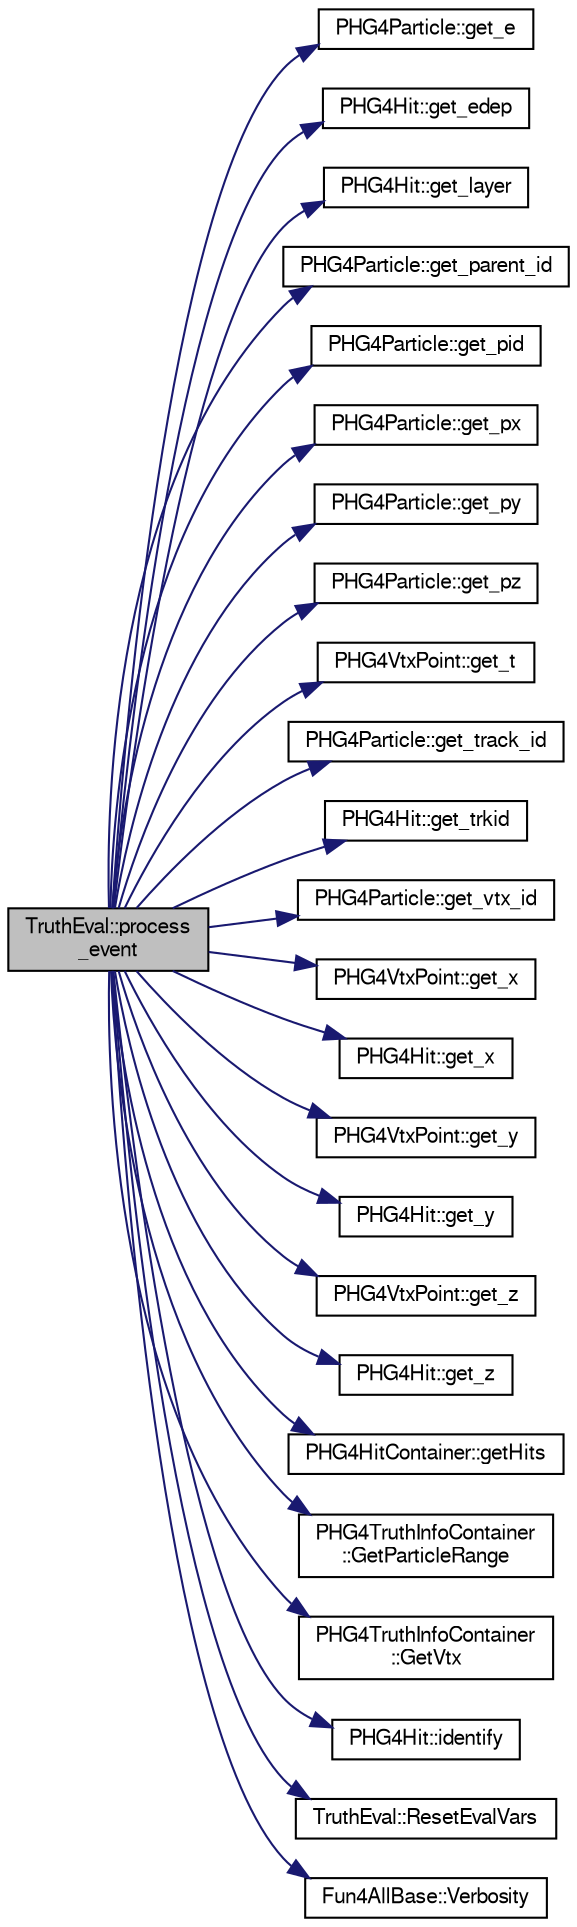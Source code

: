 digraph "TruthEval::process_event"
{
  bgcolor="transparent";
  edge [fontname="FreeSans",fontsize="10",labelfontname="FreeSans",labelfontsize="10"];
  node [fontname="FreeSans",fontsize="10",shape=record];
  rankdir="LR";
  Node1 [label="TruthEval::process\l_event",height=0.2,width=0.4,color="black", fillcolor="grey75", style="filled" fontcolor="black"];
  Node1 -> Node2 [color="midnightblue",fontsize="10",style="solid",fontname="FreeSans"];
  Node2 [label="PHG4Particle::get_e",height=0.2,width=0.4,color="black",URL="$de/dc9/classPHG4Particle.html#ac4a56068140437bf45a67dae571cae48"];
  Node1 -> Node3 [color="midnightblue",fontsize="10",style="solid",fontname="FreeSans"];
  Node3 [label="PHG4Hit::get_edep",height=0.2,width=0.4,color="black",URL="$d3/d9e/classPHG4Hit.html#a299edb9d0b140d0456f8bfecdf9cac56"];
  Node1 -> Node4 [color="midnightblue",fontsize="10",style="solid",fontname="FreeSans"];
  Node4 [label="PHG4Hit::get_layer",height=0.2,width=0.4,color="black",URL="$d3/d9e/classPHG4Hit.html#a8992f01396d51ebf6c85dd2859e13a6b"];
  Node1 -> Node5 [color="midnightblue",fontsize="10",style="solid",fontname="FreeSans"];
  Node5 [label="PHG4Particle::get_parent_id",height=0.2,width=0.4,color="black",URL="$de/dc9/classPHG4Particle.html#aefb22aefc07d013f8ec9bee4f02fb7b2"];
  Node1 -> Node6 [color="midnightblue",fontsize="10",style="solid",fontname="FreeSans"];
  Node6 [label="PHG4Particle::get_pid",height=0.2,width=0.4,color="black",URL="$de/dc9/classPHG4Particle.html#a474033dbd058eea155c71fc4d17aaf4d"];
  Node1 -> Node7 [color="midnightblue",fontsize="10",style="solid",fontname="FreeSans"];
  Node7 [label="PHG4Particle::get_px",height=0.2,width=0.4,color="black",URL="$de/dc9/classPHG4Particle.html#a44b98bfd72a04825791d1e4c4cb150a1"];
  Node1 -> Node8 [color="midnightblue",fontsize="10",style="solid",fontname="FreeSans"];
  Node8 [label="PHG4Particle::get_py",height=0.2,width=0.4,color="black",URL="$de/dc9/classPHG4Particle.html#a3df4379f9e46224a8cca7f86c11e99e5"];
  Node1 -> Node9 [color="midnightblue",fontsize="10",style="solid",fontname="FreeSans"];
  Node9 [label="PHG4Particle::get_pz",height=0.2,width=0.4,color="black",URL="$de/dc9/classPHG4Particle.html#a533e9bda40b15f62802b187e6a743e74"];
  Node1 -> Node10 [color="midnightblue",fontsize="10",style="solid",fontname="FreeSans"];
  Node10 [label="PHG4VtxPoint::get_t",height=0.2,width=0.4,color="black",URL="$d6/d81/classPHG4VtxPoint.html#a2625f27dc211895d27512cfa089eb631"];
  Node1 -> Node11 [color="midnightblue",fontsize="10",style="solid",fontname="FreeSans"];
  Node11 [label="PHG4Particle::get_track_id",height=0.2,width=0.4,color="black",URL="$de/dc9/classPHG4Particle.html#ac29b72a8cdeebc0754b6dd42b0cfab86"];
  Node1 -> Node12 [color="midnightblue",fontsize="10",style="solid",fontname="FreeSans"];
  Node12 [label="PHG4Hit::get_trkid",height=0.2,width=0.4,color="black",URL="$d3/d9e/classPHG4Hit.html#ac19cdd97dbd9b8154b8012ec0de01f76"];
  Node1 -> Node13 [color="midnightblue",fontsize="10",style="solid",fontname="FreeSans"];
  Node13 [label="PHG4Particle::get_vtx_id",height=0.2,width=0.4,color="black",URL="$de/dc9/classPHG4Particle.html#a02ca717804f76c532efaf6d1cdebda3e"];
  Node1 -> Node14 [color="midnightblue",fontsize="10",style="solid",fontname="FreeSans"];
  Node14 [label="PHG4VtxPoint::get_x",height=0.2,width=0.4,color="black",URL="$d6/d81/classPHG4VtxPoint.html#a9f885c1b879a2f1d6299b07801210a1d"];
  Node1 -> Node15 [color="midnightblue",fontsize="10",style="solid",fontname="FreeSans"];
  Node15 [label="PHG4Hit::get_x",height=0.2,width=0.4,color="black",URL="$d3/d9e/classPHG4Hit.html#a69cc7aee827e3da7cf86e87418f9211b"];
  Node1 -> Node16 [color="midnightblue",fontsize="10",style="solid",fontname="FreeSans"];
  Node16 [label="PHG4VtxPoint::get_y",height=0.2,width=0.4,color="black",URL="$d6/d81/classPHG4VtxPoint.html#a2073b3294f78491a2124aea6c436d6a8"];
  Node1 -> Node17 [color="midnightblue",fontsize="10",style="solid",fontname="FreeSans"];
  Node17 [label="PHG4Hit::get_y",height=0.2,width=0.4,color="black",URL="$d3/d9e/classPHG4Hit.html#a17de3a9c9dc84ce4a50fc89082689d55"];
  Node1 -> Node18 [color="midnightblue",fontsize="10",style="solid",fontname="FreeSans"];
  Node18 [label="PHG4VtxPoint::get_z",height=0.2,width=0.4,color="black",URL="$d6/d81/classPHG4VtxPoint.html#ae26c6d111c93795d64e3571b6f306ef9"];
  Node1 -> Node19 [color="midnightblue",fontsize="10",style="solid",fontname="FreeSans"];
  Node19 [label="PHG4Hit::get_z",height=0.2,width=0.4,color="black",URL="$d3/d9e/classPHG4Hit.html#a06fcf6b2cbcc8413ca3d6a172458e94e"];
  Node1 -> Node20 [color="midnightblue",fontsize="10",style="solid",fontname="FreeSans"];
  Node20 [label="PHG4HitContainer::getHits",height=0.2,width=0.4,color="black",URL="$d4/d30/classPHG4HitContainer.html#aec01041c4b9347f93832704e142b2439",tooltip="return all hits matching a given detid "];
  Node1 -> Node21 [color="midnightblue",fontsize="10",style="solid",fontname="FreeSans"];
  Node21 [label="PHG4TruthInfoContainer\l::GetParticleRange",height=0.2,width=0.4,color="black",URL="$da/d6c/classPHG4TruthInfoContainer.html#a1ee31482bc1d9463f16bf4de90273c41",tooltip="Get a range of iterators covering the entire container. "];
  Node1 -> Node22 [color="midnightblue",fontsize="10",style="solid",fontname="FreeSans"];
  Node22 [label="PHG4TruthInfoContainer\l::GetVtx",height=0.2,width=0.4,color="black",URL="$da/d6c/classPHG4TruthInfoContainer.html#a5f3f30ff74c7397069c6f0041849b53c"];
  Node1 -> Node23 [color="midnightblue",fontsize="10",style="solid",fontname="FreeSans"];
  Node23 [label="PHG4Hit::identify",height=0.2,width=0.4,color="black",URL="$d3/d9e/classPHG4Hit.html#ab539517245be49c48d585cf3e91d3185"];
  Node1 -> Node24 [color="midnightblue",fontsize="10",style="solid",fontname="FreeSans"];
  Node24 [label="TruthEval::ResetEvalVars",height=0.2,width=0.4,color="black",URL="$df/d39/classTruthEval.html#abe98f735f2e67d8b6d56ff7db873366d"];
  Node1 -> Node25 [color="midnightblue",fontsize="10",style="solid",fontname="FreeSans"];
  Node25 [label="Fun4AllBase::Verbosity",height=0.2,width=0.4,color="black",URL="$d5/dec/classFun4AllBase.html#a8a5c77a92bdac6bc043476e132379a40",tooltip="Gets the verbosity of this module. "];
}
